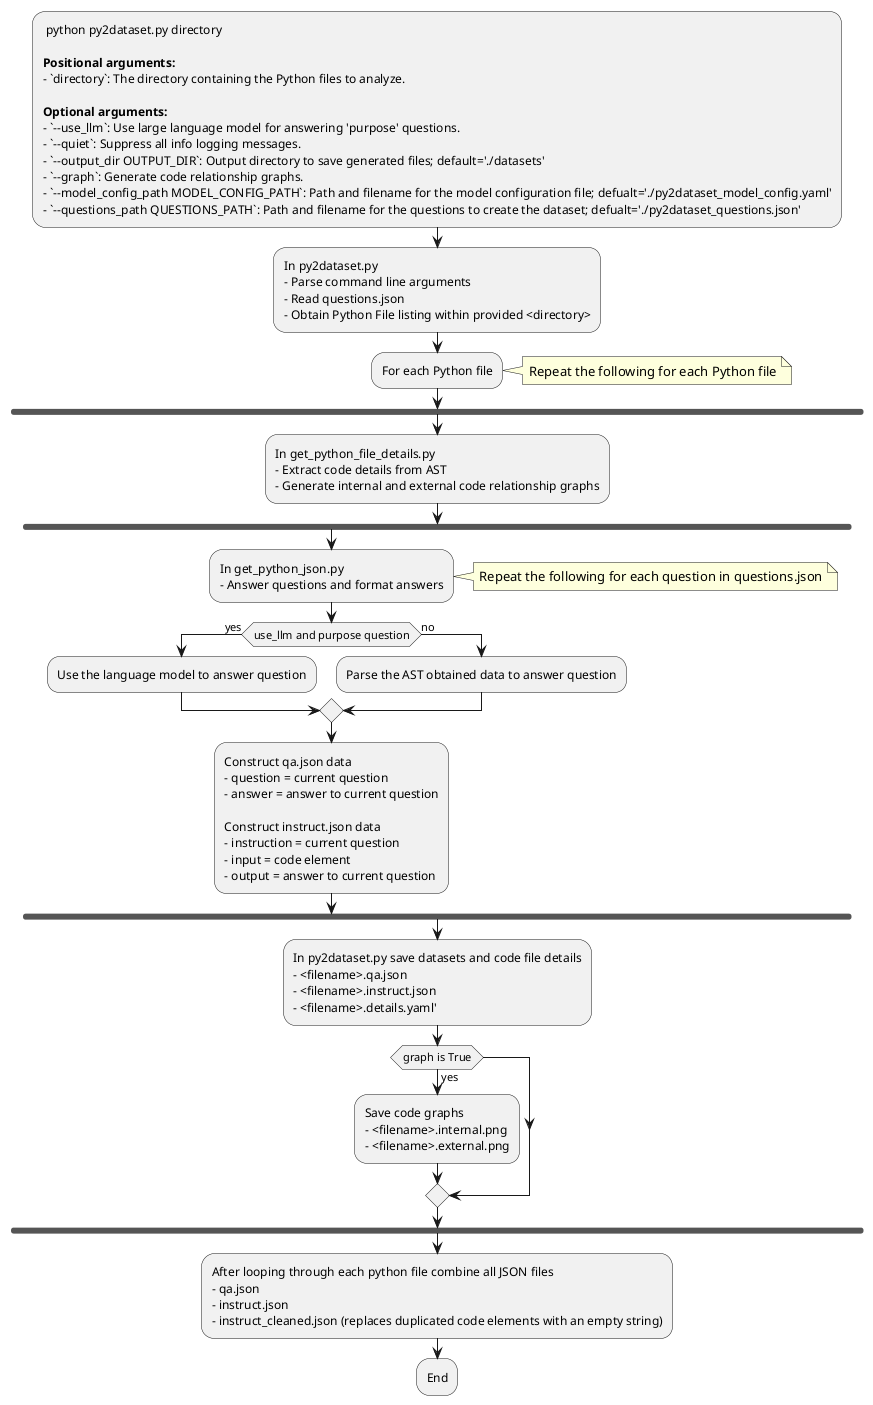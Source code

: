 @startuml
: python py2dataset.py directory 

**Positional arguments:**
- `directory`: The directory containing the Python files to analyze.

**Optional arguments:**
- `--use_llm`: Use large language model for answering 'purpose' questions.
- `--quiet`: Suppress all info logging messages.
- `--output_dir OUTPUT_DIR`: Output directory to save generated files; default='./datasets'
- `--graph`: Generate code relationship graphs.
- `--model_config_path MODEL_CONFIG_PATH`: Path and filename for the model configuration file; defualt='./py2dataset_model_config.yaml'
- `--questions_path QUESTIONS_PATH`: Path and filename for the questions to create the dataset; defualt='./py2dataset_questions.json';
:In py2dataset.py
- Parse command line arguments
- Read questions.json
- Obtain Python File listing within provided <directory>;
:For each Python file;
note right
Repeat the following for each Python file
end note
fork
    :In get_python_file_details.py
    - Extract code details from AST
    - Generate internal and external code relationship graphs;
    fork
        :In get_python_json.py 
        - Answer questions and format answers;
        note right
        Repeat the following for each question in questions.json
        end note
        if (use_llm and purpose question) then (yes)
            :Use the language model to answer question;
        else (no)
            :Parse the AST obtained data to answer question;
        endif
        :Construct qa.json data
        - question = current question
        - answer = answer to current question
        
        Construct instruct.json data
        - instruction = current question
        - input = code element
        - output = answer to current question;
     endfork
:In py2dataset.py save datasets and code file details
- <filename>.qa.json
- <filename>.instruct.json
- <filename>.details.yaml';
if (graph is True) then (yes)
   :Save code graphs
   - <filename>.internal.png
   - <filename>.external.png;
endif
endfork
:After looping through each python file combine all JSON files
- qa.json
- instruct.json
- instruct_cleaned.json (replaces duplicated code elements with an empty string);
:End;
@enduml